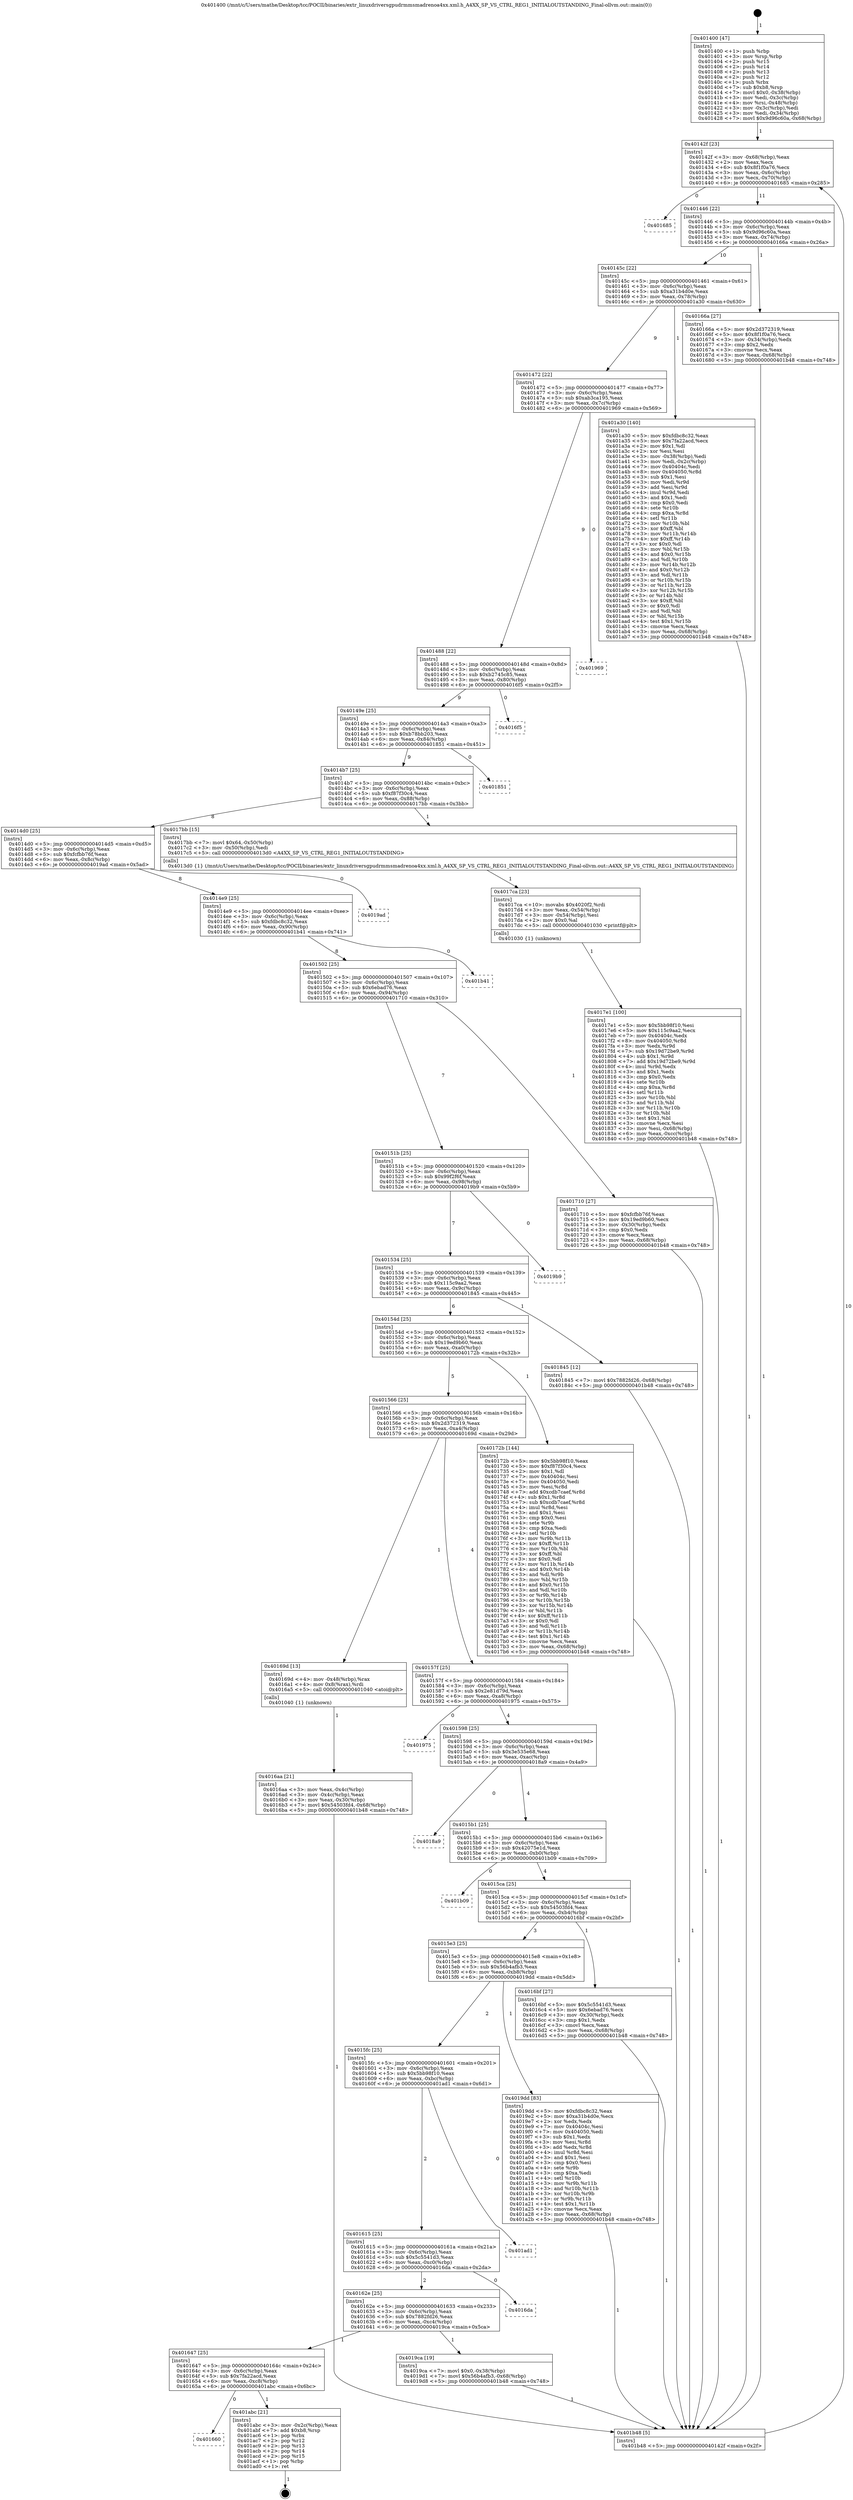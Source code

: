 digraph "0x401400" {
  label = "0x401400 (/mnt/c/Users/mathe/Desktop/tcc/POCII/binaries/extr_linuxdriversgpudrmmsmadrenoa4xx.xml.h_A4XX_SP_VS_CTRL_REG1_INITIALOUTSTANDING_Final-ollvm.out::main(0))"
  labelloc = "t"
  node[shape=record]

  Entry [label="",width=0.3,height=0.3,shape=circle,fillcolor=black,style=filled]
  "0x40142f" [label="{
     0x40142f [23]\l
     | [instrs]\l
     &nbsp;&nbsp;0x40142f \<+3\>: mov -0x68(%rbp),%eax\l
     &nbsp;&nbsp;0x401432 \<+2\>: mov %eax,%ecx\l
     &nbsp;&nbsp;0x401434 \<+6\>: sub $0x8f1f0a76,%ecx\l
     &nbsp;&nbsp;0x40143a \<+3\>: mov %eax,-0x6c(%rbp)\l
     &nbsp;&nbsp;0x40143d \<+3\>: mov %ecx,-0x70(%rbp)\l
     &nbsp;&nbsp;0x401440 \<+6\>: je 0000000000401685 \<main+0x285\>\l
  }"]
  "0x401685" [label="{
     0x401685\l
  }", style=dashed]
  "0x401446" [label="{
     0x401446 [22]\l
     | [instrs]\l
     &nbsp;&nbsp;0x401446 \<+5\>: jmp 000000000040144b \<main+0x4b\>\l
     &nbsp;&nbsp;0x40144b \<+3\>: mov -0x6c(%rbp),%eax\l
     &nbsp;&nbsp;0x40144e \<+5\>: sub $0x9d96c60a,%eax\l
     &nbsp;&nbsp;0x401453 \<+3\>: mov %eax,-0x74(%rbp)\l
     &nbsp;&nbsp;0x401456 \<+6\>: je 000000000040166a \<main+0x26a\>\l
  }"]
  Exit [label="",width=0.3,height=0.3,shape=circle,fillcolor=black,style=filled,peripheries=2]
  "0x40166a" [label="{
     0x40166a [27]\l
     | [instrs]\l
     &nbsp;&nbsp;0x40166a \<+5\>: mov $0x2d372319,%eax\l
     &nbsp;&nbsp;0x40166f \<+5\>: mov $0x8f1f0a76,%ecx\l
     &nbsp;&nbsp;0x401674 \<+3\>: mov -0x34(%rbp),%edx\l
     &nbsp;&nbsp;0x401677 \<+3\>: cmp $0x2,%edx\l
     &nbsp;&nbsp;0x40167a \<+3\>: cmovne %ecx,%eax\l
     &nbsp;&nbsp;0x40167d \<+3\>: mov %eax,-0x68(%rbp)\l
     &nbsp;&nbsp;0x401680 \<+5\>: jmp 0000000000401b48 \<main+0x748\>\l
  }"]
  "0x40145c" [label="{
     0x40145c [22]\l
     | [instrs]\l
     &nbsp;&nbsp;0x40145c \<+5\>: jmp 0000000000401461 \<main+0x61\>\l
     &nbsp;&nbsp;0x401461 \<+3\>: mov -0x6c(%rbp),%eax\l
     &nbsp;&nbsp;0x401464 \<+5\>: sub $0xa31b4d0e,%eax\l
     &nbsp;&nbsp;0x401469 \<+3\>: mov %eax,-0x78(%rbp)\l
     &nbsp;&nbsp;0x40146c \<+6\>: je 0000000000401a30 \<main+0x630\>\l
  }"]
  "0x401b48" [label="{
     0x401b48 [5]\l
     | [instrs]\l
     &nbsp;&nbsp;0x401b48 \<+5\>: jmp 000000000040142f \<main+0x2f\>\l
  }"]
  "0x401400" [label="{
     0x401400 [47]\l
     | [instrs]\l
     &nbsp;&nbsp;0x401400 \<+1\>: push %rbp\l
     &nbsp;&nbsp;0x401401 \<+3\>: mov %rsp,%rbp\l
     &nbsp;&nbsp;0x401404 \<+2\>: push %r15\l
     &nbsp;&nbsp;0x401406 \<+2\>: push %r14\l
     &nbsp;&nbsp;0x401408 \<+2\>: push %r13\l
     &nbsp;&nbsp;0x40140a \<+2\>: push %r12\l
     &nbsp;&nbsp;0x40140c \<+1\>: push %rbx\l
     &nbsp;&nbsp;0x40140d \<+7\>: sub $0xb8,%rsp\l
     &nbsp;&nbsp;0x401414 \<+7\>: movl $0x0,-0x38(%rbp)\l
     &nbsp;&nbsp;0x40141b \<+3\>: mov %edi,-0x3c(%rbp)\l
     &nbsp;&nbsp;0x40141e \<+4\>: mov %rsi,-0x48(%rbp)\l
     &nbsp;&nbsp;0x401422 \<+3\>: mov -0x3c(%rbp),%edi\l
     &nbsp;&nbsp;0x401425 \<+3\>: mov %edi,-0x34(%rbp)\l
     &nbsp;&nbsp;0x401428 \<+7\>: movl $0x9d96c60a,-0x68(%rbp)\l
  }"]
  "0x401660" [label="{
     0x401660\l
  }", style=dashed]
  "0x401a30" [label="{
     0x401a30 [140]\l
     | [instrs]\l
     &nbsp;&nbsp;0x401a30 \<+5\>: mov $0xfdbc8c32,%eax\l
     &nbsp;&nbsp;0x401a35 \<+5\>: mov $0x7fa22acd,%ecx\l
     &nbsp;&nbsp;0x401a3a \<+2\>: mov $0x1,%dl\l
     &nbsp;&nbsp;0x401a3c \<+2\>: xor %esi,%esi\l
     &nbsp;&nbsp;0x401a3e \<+3\>: mov -0x38(%rbp),%edi\l
     &nbsp;&nbsp;0x401a41 \<+3\>: mov %edi,-0x2c(%rbp)\l
     &nbsp;&nbsp;0x401a44 \<+7\>: mov 0x40404c,%edi\l
     &nbsp;&nbsp;0x401a4b \<+8\>: mov 0x404050,%r8d\l
     &nbsp;&nbsp;0x401a53 \<+3\>: sub $0x1,%esi\l
     &nbsp;&nbsp;0x401a56 \<+3\>: mov %edi,%r9d\l
     &nbsp;&nbsp;0x401a59 \<+3\>: add %esi,%r9d\l
     &nbsp;&nbsp;0x401a5c \<+4\>: imul %r9d,%edi\l
     &nbsp;&nbsp;0x401a60 \<+3\>: and $0x1,%edi\l
     &nbsp;&nbsp;0x401a63 \<+3\>: cmp $0x0,%edi\l
     &nbsp;&nbsp;0x401a66 \<+4\>: sete %r10b\l
     &nbsp;&nbsp;0x401a6a \<+4\>: cmp $0xa,%r8d\l
     &nbsp;&nbsp;0x401a6e \<+4\>: setl %r11b\l
     &nbsp;&nbsp;0x401a72 \<+3\>: mov %r10b,%bl\l
     &nbsp;&nbsp;0x401a75 \<+3\>: xor $0xff,%bl\l
     &nbsp;&nbsp;0x401a78 \<+3\>: mov %r11b,%r14b\l
     &nbsp;&nbsp;0x401a7b \<+4\>: xor $0xff,%r14b\l
     &nbsp;&nbsp;0x401a7f \<+3\>: xor $0x0,%dl\l
     &nbsp;&nbsp;0x401a82 \<+3\>: mov %bl,%r15b\l
     &nbsp;&nbsp;0x401a85 \<+4\>: and $0x0,%r15b\l
     &nbsp;&nbsp;0x401a89 \<+3\>: and %dl,%r10b\l
     &nbsp;&nbsp;0x401a8c \<+3\>: mov %r14b,%r12b\l
     &nbsp;&nbsp;0x401a8f \<+4\>: and $0x0,%r12b\l
     &nbsp;&nbsp;0x401a93 \<+3\>: and %dl,%r11b\l
     &nbsp;&nbsp;0x401a96 \<+3\>: or %r10b,%r15b\l
     &nbsp;&nbsp;0x401a99 \<+3\>: or %r11b,%r12b\l
     &nbsp;&nbsp;0x401a9c \<+3\>: xor %r12b,%r15b\l
     &nbsp;&nbsp;0x401a9f \<+3\>: or %r14b,%bl\l
     &nbsp;&nbsp;0x401aa2 \<+3\>: xor $0xff,%bl\l
     &nbsp;&nbsp;0x401aa5 \<+3\>: or $0x0,%dl\l
     &nbsp;&nbsp;0x401aa8 \<+2\>: and %dl,%bl\l
     &nbsp;&nbsp;0x401aaa \<+3\>: or %bl,%r15b\l
     &nbsp;&nbsp;0x401aad \<+4\>: test $0x1,%r15b\l
     &nbsp;&nbsp;0x401ab1 \<+3\>: cmovne %ecx,%eax\l
     &nbsp;&nbsp;0x401ab4 \<+3\>: mov %eax,-0x68(%rbp)\l
     &nbsp;&nbsp;0x401ab7 \<+5\>: jmp 0000000000401b48 \<main+0x748\>\l
  }"]
  "0x401472" [label="{
     0x401472 [22]\l
     | [instrs]\l
     &nbsp;&nbsp;0x401472 \<+5\>: jmp 0000000000401477 \<main+0x77\>\l
     &nbsp;&nbsp;0x401477 \<+3\>: mov -0x6c(%rbp),%eax\l
     &nbsp;&nbsp;0x40147a \<+5\>: sub $0xab3ca195,%eax\l
     &nbsp;&nbsp;0x40147f \<+3\>: mov %eax,-0x7c(%rbp)\l
     &nbsp;&nbsp;0x401482 \<+6\>: je 0000000000401969 \<main+0x569\>\l
  }"]
  "0x401abc" [label="{
     0x401abc [21]\l
     | [instrs]\l
     &nbsp;&nbsp;0x401abc \<+3\>: mov -0x2c(%rbp),%eax\l
     &nbsp;&nbsp;0x401abf \<+7\>: add $0xb8,%rsp\l
     &nbsp;&nbsp;0x401ac6 \<+1\>: pop %rbx\l
     &nbsp;&nbsp;0x401ac7 \<+2\>: pop %r12\l
     &nbsp;&nbsp;0x401ac9 \<+2\>: pop %r13\l
     &nbsp;&nbsp;0x401acb \<+2\>: pop %r14\l
     &nbsp;&nbsp;0x401acd \<+2\>: pop %r15\l
     &nbsp;&nbsp;0x401acf \<+1\>: pop %rbp\l
     &nbsp;&nbsp;0x401ad0 \<+1\>: ret\l
  }"]
  "0x401969" [label="{
     0x401969\l
  }", style=dashed]
  "0x401488" [label="{
     0x401488 [22]\l
     | [instrs]\l
     &nbsp;&nbsp;0x401488 \<+5\>: jmp 000000000040148d \<main+0x8d\>\l
     &nbsp;&nbsp;0x40148d \<+3\>: mov -0x6c(%rbp),%eax\l
     &nbsp;&nbsp;0x401490 \<+5\>: sub $0xb2745c85,%eax\l
     &nbsp;&nbsp;0x401495 \<+3\>: mov %eax,-0x80(%rbp)\l
     &nbsp;&nbsp;0x401498 \<+6\>: je 00000000004016f5 \<main+0x2f5\>\l
  }"]
  "0x401647" [label="{
     0x401647 [25]\l
     | [instrs]\l
     &nbsp;&nbsp;0x401647 \<+5\>: jmp 000000000040164c \<main+0x24c\>\l
     &nbsp;&nbsp;0x40164c \<+3\>: mov -0x6c(%rbp),%eax\l
     &nbsp;&nbsp;0x40164f \<+5\>: sub $0x7fa22acd,%eax\l
     &nbsp;&nbsp;0x401654 \<+6\>: mov %eax,-0xc8(%rbp)\l
     &nbsp;&nbsp;0x40165a \<+6\>: je 0000000000401abc \<main+0x6bc\>\l
  }"]
  "0x4016f5" [label="{
     0x4016f5\l
  }", style=dashed]
  "0x40149e" [label="{
     0x40149e [25]\l
     | [instrs]\l
     &nbsp;&nbsp;0x40149e \<+5\>: jmp 00000000004014a3 \<main+0xa3\>\l
     &nbsp;&nbsp;0x4014a3 \<+3\>: mov -0x6c(%rbp),%eax\l
     &nbsp;&nbsp;0x4014a6 \<+5\>: sub $0xb78bb203,%eax\l
     &nbsp;&nbsp;0x4014ab \<+6\>: mov %eax,-0x84(%rbp)\l
     &nbsp;&nbsp;0x4014b1 \<+6\>: je 0000000000401851 \<main+0x451\>\l
  }"]
  "0x4019ca" [label="{
     0x4019ca [19]\l
     | [instrs]\l
     &nbsp;&nbsp;0x4019ca \<+7\>: movl $0x0,-0x38(%rbp)\l
     &nbsp;&nbsp;0x4019d1 \<+7\>: movl $0x56b4afb3,-0x68(%rbp)\l
     &nbsp;&nbsp;0x4019d8 \<+5\>: jmp 0000000000401b48 \<main+0x748\>\l
  }"]
  "0x401851" [label="{
     0x401851\l
  }", style=dashed]
  "0x4014b7" [label="{
     0x4014b7 [25]\l
     | [instrs]\l
     &nbsp;&nbsp;0x4014b7 \<+5\>: jmp 00000000004014bc \<main+0xbc\>\l
     &nbsp;&nbsp;0x4014bc \<+3\>: mov -0x6c(%rbp),%eax\l
     &nbsp;&nbsp;0x4014bf \<+5\>: sub $0xf87f30c4,%eax\l
     &nbsp;&nbsp;0x4014c4 \<+6\>: mov %eax,-0x88(%rbp)\l
     &nbsp;&nbsp;0x4014ca \<+6\>: je 00000000004017bb \<main+0x3bb\>\l
  }"]
  "0x40162e" [label="{
     0x40162e [25]\l
     | [instrs]\l
     &nbsp;&nbsp;0x40162e \<+5\>: jmp 0000000000401633 \<main+0x233\>\l
     &nbsp;&nbsp;0x401633 \<+3\>: mov -0x6c(%rbp),%eax\l
     &nbsp;&nbsp;0x401636 \<+5\>: sub $0x7882fd26,%eax\l
     &nbsp;&nbsp;0x40163b \<+6\>: mov %eax,-0xc4(%rbp)\l
     &nbsp;&nbsp;0x401641 \<+6\>: je 00000000004019ca \<main+0x5ca\>\l
  }"]
  "0x4017bb" [label="{
     0x4017bb [15]\l
     | [instrs]\l
     &nbsp;&nbsp;0x4017bb \<+7\>: movl $0x64,-0x50(%rbp)\l
     &nbsp;&nbsp;0x4017c2 \<+3\>: mov -0x50(%rbp),%edi\l
     &nbsp;&nbsp;0x4017c5 \<+5\>: call 00000000004013d0 \<A4XX_SP_VS_CTRL_REG1_INITIALOUTSTANDING\>\l
     | [calls]\l
     &nbsp;&nbsp;0x4013d0 \{1\} (/mnt/c/Users/mathe/Desktop/tcc/POCII/binaries/extr_linuxdriversgpudrmmsmadrenoa4xx.xml.h_A4XX_SP_VS_CTRL_REG1_INITIALOUTSTANDING_Final-ollvm.out::A4XX_SP_VS_CTRL_REG1_INITIALOUTSTANDING)\l
  }"]
  "0x4014d0" [label="{
     0x4014d0 [25]\l
     | [instrs]\l
     &nbsp;&nbsp;0x4014d0 \<+5\>: jmp 00000000004014d5 \<main+0xd5\>\l
     &nbsp;&nbsp;0x4014d5 \<+3\>: mov -0x6c(%rbp),%eax\l
     &nbsp;&nbsp;0x4014d8 \<+5\>: sub $0xfcfbb76f,%eax\l
     &nbsp;&nbsp;0x4014dd \<+6\>: mov %eax,-0x8c(%rbp)\l
     &nbsp;&nbsp;0x4014e3 \<+6\>: je 00000000004019ad \<main+0x5ad\>\l
  }"]
  "0x4016da" [label="{
     0x4016da\l
  }", style=dashed]
  "0x4019ad" [label="{
     0x4019ad\l
  }", style=dashed]
  "0x4014e9" [label="{
     0x4014e9 [25]\l
     | [instrs]\l
     &nbsp;&nbsp;0x4014e9 \<+5\>: jmp 00000000004014ee \<main+0xee\>\l
     &nbsp;&nbsp;0x4014ee \<+3\>: mov -0x6c(%rbp),%eax\l
     &nbsp;&nbsp;0x4014f1 \<+5\>: sub $0xfdbc8c32,%eax\l
     &nbsp;&nbsp;0x4014f6 \<+6\>: mov %eax,-0x90(%rbp)\l
     &nbsp;&nbsp;0x4014fc \<+6\>: je 0000000000401b41 \<main+0x741\>\l
  }"]
  "0x401615" [label="{
     0x401615 [25]\l
     | [instrs]\l
     &nbsp;&nbsp;0x401615 \<+5\>: jmp 000000000040161a \<main+0x21a\>\l
     &nbsp;&nbsp;0x40161a \<+3\>: mov -0x6c(%rbp),%eax\l
     &nbsp;&nbsp;0x40161d \<+5\>: sub $0x5c5541d3,%eax\l
     &nbsp;&nbsp;0x401622 \<+6\>: mov %eax,-0xc0(%rbp)\l
     &nbsp;&nbsp;0x401628 \<+6\>: je 00000000004016da \<main+0x2da\>\l
  }"]
  "0x401b41" [label="{
     0x401b41\l
  }", style=dashed]
  "0x401502" [label="{
     0x401502 [25]\l
     | [instrs]\l
     &nbsp;&nbsp;0x401502 \<+5\>: jmp 0000000000401507 \<main+0x107\>\l
     &nbsp;&nbsp;0x401507 \<+3\>: mov -0x6c(%rbp),%eax\l
     &nbsp;&nbsp;0x40150a \<+5\>: sub $0x6ebad76,%eax\l
     &nbsp;&nbsp;0x40150f \<+6\>: mov %eax,-0x94(%rbp)\l
     &nbsp;&nbsp;0x401515 \<+6\>: je 0000000000401710 \<main+0x310\>\l
  }"]
  "0x401ad1" [label="{
     0x401ad1\l
  }", style=dashed]
  "0x401710" [label="{
     0x401710 [27]\l
     | [instrs]\l
     &nbsp;&nbsp;0x401710 \<+5\>: mov $0xfcfbb76f,%eax\l
     &nbsp;&nbsp;0x401715 \<+5\>: mov $0x19ed9b60,%ecx\l
     &nbsp;&nbsp;0x40171a \<+3\>: mov -0x30(%rbp),%edx\l
     &nbsp;&nbsp;0x40171d \<+3\>: cmp $0x0,%edx\l
     &nbsp;&nbsp;0x401720 \<+3\>: cmove %ecx,%eax\l
     &nbsp;&nbsp;0x401723 \<+3\>: mov %eax,-0x68(%rbp)\l
     &nbsp;&nbsp;0x401726 \<+5\>: jmp 0000000000401b48 \<main+0x748\>\l
  }"]
  "0x40151b" [label="{
     0x40151b [25]\l
     | [instrs]\l
     &nbsp;&nbsp;0x40151b \<+5\>: jmp 0000000000401520 \<main+0x120\>\l
     &nbsp;&nbsp;0x401520 \<+3\>: mov -0x6c(%rbp),%eax\l
     &nbsp;&nbsp;0x401523 \<+5\>: sub $0x99f2f6f,%eax\l
     &nbsp;&nbsp;0x401528 \<+6\>: mov %eax,-0x98(%rbp)\l
     &nbsp;&nbsp;0x40152e \<+6\>: je 00000000004019b9 \<main+0x5b9\>\l
  }"]
  "0x4015fc" [label="{
     0x4015fc [25]\l
     | [instrs]\l
     &nbsp;&nbsp;0x4015fc \<+5\>: jmp 0000000000401601 \<main+0x201\>\l
     &nbsp;&nbsp;0x401601 \<+3\>: mov -0x6c(%rbp),%eax\l
     &nbsp;&nbsp;0x401604 \<+5\>: sub $0x5bb98f10,%eax\l
     &nbsp;&nbsp;0x401609 \<+6\>: mov %eax,-0xbc(%rbp)\l
     &nbsp;&nbsp;0x40160f \<+6\>: je 0000000000401ad1 \<main+0x6d1\>\l
  }"]
  "0x4019b9" [label="{
     0x4019b9\l
  }", style=dashed]
  "0x401534" [label="{
     0x401534 [25]\l
     | [instrs]\l
     &nbsp;&nbsp;0x401534 \<+5\>: jmp 0000000000401539 \<main+0x139\>\l
     &nbsp;&nbsp;0x401539 \<+3\>: mov -0x6c(%rbp),%eax\l
     &nbsp;&nbsp;0x40153c \<+5\>: sub $0x115c9aa2,%eax\l
     &nbsp;&nbsp;0x401541 \<+6\>: mov %eax,-0x9c(%rbp)\l
     &nbsp;&nbsp;0x401547 \<+6\>: je 0000000000401845 \<main+0x445\>\l
  }"]
  "0x4019dd" [label="{
     0x4019dd [83]\l
     | [instrs]\l
     &nbsp;&nbsp;0x4019dd \<+5\>: mov $0xfdbc8c32,%eax\l
     &nbsp;&nbsp;0x4019e2 \<+5\>: mov $0xa31b4d0e,%ecx\l
     &nbsp;&nbsp;0x4019e7 \<+2\>: xor %edx,%edx\l
     &nbsp;&nbsp;0x4019e9 \<+7\>: mov 0x40404c,%esi\l
     &nbsp;&nbsp;0x4019f0 \<+7\>: mov 0x404050,%edi\l
     &nbsp;&nbsp;0x4019f7 \<+3\>: sub $0x1,%edx\l
     &nbsp;&nbsp;0x4019fa \<+3\>: mov %esi,%r8d\l
     &nbsp;&nbsp;0x4019fd \<+3\>: add %edx,%r8d\l
     &nbsp;&nbsp;0x401a00 \<+4\>: imul %r8d,%esi\l
     &nbsp;&nbsp;0x401a04 \<+3\>: and $0x1,%esi\l
     &nbsp;&nbsp;0x401a07 \<+3\>: cmp $0x0,%esi\l
     &nbsp;&nbsp;0x401a0a \<+4\>: sete %r9b\l
     &nbsp;&nbsp;0x401a0e \<+3\>: cmp $0xa,%edi\l
     &nbsp;&nbsp;0x401a11 \<+4\>: setl %r10b\l
     &nbsp;&nbsp;0x401a15 \<+3\>: mov %r9b,%r11b\l
     &nbsp;&nbsp;0x401a18 \<+3\>: and %r10b,%r11b\l
     &nbsp;&nbsp;0x401a1b \<+3\>: xor %r10b,%r9b\l
     &nbsp;&nbsp;0x401a1e \<+3\>: or %r9b,%r11b\l
     &nbsp;&nbsp;0x401a21 \<+4\>: test $0x1,%r11b\l
     &nbsp;&nbsp;0x401a25 \<+3\>: cmovne %ecx,%eax\l
     &nbsp;&nbsp;0x401a28 \<+3\>: mov %eax,-0x68(%rbp)\l
     &nbsp;&nbsp;0x401a2b \<+5\>: jmp 0000000000401b48 \<main+0x748\>\l
  }"]
  "0x401845" [label="{
     0x401845 [12]\l
     | [instrs]\l
     &nbsp;&nbsp;0x401845 \<+7\>: movl $0x7882fd26,-0x68(%rbp)\l
     &nbsp;&nbsp;0x40184c \<+5\>: jmp 0000000000401b48 \<main+0x748\>\l
  }"]
  "0x40154d" [label="{
     0x40154d [25]\l
     | [instrs]\l
     &nbsp;&nbsp;0x40154d \<+5\>: jmp 0000000000401552 \<main+0x152\>\l
     &nbsp;&nbsp;0x401552 \<+3\>: mov -0x6c(%rbp),%eax\l
     &nbsp;&nbsp;0x401555 \<+5\>: sub $0x19ed9b60,%eax\l
     &nbsp;&nbsp;0x40155a \<+6\>: mov %eax,-0xa0(%rbp)\l
     &nbsp;&nbsp;0x401560 \<+6\>: je 000000000040172b \<main+0x32b\>\l
  }"]
  "0x4017e1" [label="{
     0x4017e1 [100]\l
     | [instrs]\l
     &nbsp;&nbsp;0x4017e1 \<+5\>: mov $0x5bb98f10,%esi\l
     &nbsp;&nbsp;0x4017e6 \<+5\>: mov $0x115c9aa2,%ecx\l
     &nbsp;&nbsp;0x4017eb \<+7\>: mov 0x40404c,%edx\l
     &nbsp;&nbsp;0x4017f2 \<+8\>: mov 0x404050,%r8d\l
     &nbsp;&nbsp;0x4017fa \<+3\>: mov %edx,%r9d\l
     &nbsp;&nbsp;0x4017fd \<+7\>: sub $0x19d72be9,%r9d\l
     &nbsp;&nbsp;0x401804 \<+4\>: sub $0x1,%r9d\l
     &nbsp;&nbsp;0x401808 \<+7\>: add $0x19d72be9,%r9d\l
     &nbsp;&nbsp;0x40180f \<+4\>: imul %r9d,%edx\l
     &nbsp;&nbsp;0x401813 \<+3\>: and $0x1,%edx\l
     &nbsp;&nbsp;0x401816 \<+3\>: cmp $0x0,%edx\l
     &nbsp;&nbsp;0x401819 \<+4\>: sete %r10b\l
     &nbsp;&nbsp;0x40181d \<+4\>: cmp $0xa,%r8d\l
     &nbsp;&nbsp;0x401821 \<+4\>: setl %r11b\l
     &nbsp;&nbsp;0x401825 \<+3\>: mov %r10b,%bl\l
     &nbsp;&nbsp;0x401828 \<+3\>: and %r11b,%bl\l
     &nbsp;&nbsp;0x40182b \<+3\>: xor %r11b,%r10b\l
     &nbsp;&nbsp;0x40182e \<+3\>: or %r10b,%bl\l
     &nbsp;&nbsp;0x401831 \<+3\>: test $0x1,%bl\l
     &nbsp;&nbsp;0x401834 \<+3\>: cmovne %ecx,%esi\l
     &nbsp;&nbsp;0x401837 \<+3\>: mov %esi,-0x68(%rbp)\l
     &nbsp;&nbsp;0x40183a \<+6\>: mov %eax,-0xcc(%rbp)\l
     &nbsp;&nbsp;0x401840 \<+5\>: jmp 0000000000401b48 \<main+0x748\>\l
  }"]
  "0x40172b" [label="{
     0x40172b [144]\l
     | [instrs]\l
     &nbsp;&nbsp;0x40172b \<+5\>: mov $0x5bb98f10,%eax\l
     &nbsp;&nbsp;0x401730 \<+5\>: mov $0xf87f30c4,%ecx\l
     &nbsp;&nbsp;0x401735 \<+2\>: mov $0x1,%dl\l
     &nbsp;&nbsp;0x401737 \<+7\>: mov 0x40404c,%esi\l
     &nbsp;&nbsp;0x40173e \<+7\>: mov 0x404050,%edi\l
     &nbsp;&nbsp;0x401745 \<+3\>: mov %esi,%r8d\l
     &nbsp;&nbsp;0x401748 \<+7\>: add $0xcdb7caef,%r8d\l
     &nbsp;&nbsp;0x40174f \<+4\>: sub $0x1,%r8d\l
     &nbsp;&nbsp;0x401753 \<+7\>: sub $0xcdb7caef,%r8d\l
     &nbsp;&nbsp;0x40175a \<+4\>: imul %r8d,%esi\l
     &nbsp;&nbsp;0x40175e \<+3\>: and $0x1,%esi\l
     &nbsp;&nbsp;0x401761 \<+3\>: cmp $0x0,%esi\l
     &nbsp;&nbsp;0x401764 \<+4\>: sete %r9b\l
     &nbsp;&nbsp;0x401768 \<+3\>: cmp $0xa,%edi\l
     &nbsp;&nbsp;0x40176b \<+4\>: setl %r10b\l
     &nbsp;&nbsp;0x40176f \<+3\>: mov %r9b,%r11b\l
     &nbsp;&nbsp;0x401772 \<+4\>: xor $0xff,%r11b\l
     &nbsp;&nbsp;0x401776 \<+3\>: mov %r10b,%bl\l
     &nbsp;&nbsp;0x401779 \<+3\>: xor $0xff,%bl\l
     &nbsp;&nbsp;0x40177c \<+3\>: xor $0x0,%dl\l
     &nbsp;&nbsp;0x40177f \<+3\>: mov %r11b,%r14b\l
     &nbsp;&nbsp;0x401782 \<+4\>: and $0x0,%r14b\l
     &nbsp;&nbsp;0x401786 \<+3\>: and %dl,%r9b\l
     &nbsp;&nbsp;0x401789 \<+3\>: mov %bl,%r15b\l
     &nbsp;&nbsp;0x40178c \<+4\>: and $0x0,%r15b\l
     &nbsp;&nbsp;0x401790 \<+3\>: and %dl,%r10b\l
     &nbsp;&nbsp;0x401793 \<+3\>: or %r9b,%r14b\l
     &nbsp;&nbsp;0x401796 \<+3\>: or %r10b,%r15b\l
     &nbsp;&nbsp;0x401799 \<+3\>: xor %r15b,%r14b\l
     &nbsp;&nbsp;0x40179c \<+3\>: or %bl,%r11b\l
     &nbsp;&nbsp;0x40179f \<+4\>: xor $0xff,%r11b\l
     &nbsp;&nbsp;0x4017a3 \<+3\>: or $0x0,%dl\l
     &nbsp;&nbsp;0x4017a6 \<+3\>: and %dl,%r11b\l
     &nbsp;&nbsp;0x4017a9 \<+3\>: or %r11b,%r14b\l
     &nbsp;&nbsp;0x4017ac \<+4\>: test $0x1,%r14b\l
     &nbsp;&nbsp;0x4017b0 \<+3\>: cmovne %ecx,%eax\l
     &nbsp;&nbsp;0x4017b3 \<+3\>: mov %eax,-0x68(%rbp)\l
     &nbsp;&nbsp;0x4017b6 \<+5\>: jmp 0000000000401b48 \<main+0x748\>\l
  }"]
  "0x401566" [label="{
     0x401566 [25]\l
     | [instrs]\l
     &nbsp;&nbsp;0x401566 \<+5\>: jmp 000000000040156b \<main+0x16b\>\l
     &nbsp;&nbsp;0x40156b \<+3\>: mov -0x6c(%rbp),%eax\l
     &nbsp;&nbsp;0x40156e \<+5\>: sub $0x2d372319,%eax\l
     &nbsp;&nbsp;0x401573 \<+6\>: mov %eax,-0xa4(%rbp)\l
     &nbsp;&nbsp;0x401579 \<+6\>: je 000000000040169d \<main+0x29d\>\l
  }"]
  "0x4017ca" [label="{
     0x4017ca [23]\l
     | [instrs]\l
     &nbsp;&nbsp;0x4017ca \<+10\>: movabs $0x4020f2,%rdi\l
     &nbsp;&nbsp;0x4017d4 \<+3\>: mov %eax,-0x54(%rbp)\l
     &nbsp;&nbsp;0x4017d7 \<+3\>: mov -0x54(%rbp),%esi\l
     &nbsp;&nbsp;0x4017da \<+2\>: mov $0x0,%al\l
     &nbsp;&nbsp;0x4017dc \<+5\>: call 0000000000401030 \<printf@plt\>\l
     | [calls]\l
     &nbsp;&nbsp;0x401030 \{1\} (unknown)\l
  }"]
  "0x40169d" [label="{
     0x40169d [13]\l
     | [instrs]\l
     &nbsp;&nbsp;0x40169d \<+4\>: mov -0x48(%rbp),%rax\l
     &nbsp;&nbsp;0x4016a1 \<+4\>: mov 0x8(%rax),%rdi\l
     &nbsp;&nbsp;0x4016a5 \<+5\>: call 0000000000401040 \<atoi@plt\>\l
     | [calls]\l
     &nbsp;&nbsp;0x401040 \{1\} (unknown)\l
  }"]
  "0x40157f" [label="{
     0x40157f [25]\l
     | [instrs]\l
     &nbsp;&nbsp;0x40157f \<+5\>: jmp 0000000000401584 \<main+0x184\>\l
     &nbsp;&nbsp;0x401584 \<+3\>: mov -0x6c(%rbp),%eax\l
     &nbsp;&nbsp;0x401587 \<+5\>: sub $0x2e81d79d,%eax\l
     &nbsp;&nbsp;0x40158c \<+6\>: mov %eax,-0xa8(%rbp)\l
     &nbsp;&nbsp;0x401592 \<+6\>: je 0000000000401975 \<main+0x575\>\l
  }"]
  "0x4016aa" [label="{
     0x4016aa [21]\l
     | [instrs]\l
     &nbsp;&nbsp;0x4016aa \<+3\>: mov %eax,-0x4c(%rbp)\l
     &nbsp;&nbsp;0x4016ad \<+3\>: mov -0x4c(%rbp),%eax\l
     &nbsp;&nbsp;0x4016b0 \<+3\>: mov %eax,-0x30(%rbp)\l
     &nbsp;&nbsp;0x4016b3 \<+7\>: movl $0x54503fd4,-0x68(%rbp)\l
     &nbsp;&nbsp;0x4016ba \<+5\>: jmp 0000000000401b48 \<main+0x748\>\l
  }"]
  "0x4015e3" [label="{
     0x4015e3 [25]\l
     | [instrs]\l
     &nbsp;&nbsp;0x4015e3 \<+5\>: jmp 00000000004015e8 \<main+0x1e8\>\l
     &nbsp;&nbsp;0x4015e8 \<+3\>: mov -0x6c(%rbp),%eax\l
     &nbsp;&nbsp;0x4015eb \<+5\>: sub $0x56b4afb3,%eax\l
     &nbsp;&nbsp;0x4015f0 \<+6\>: mov %eax,-0xb8(%rbp)\l
     &nbsp;&nbsp;0x4015f6 \<+6\>: je 00000000004019dd \<main+0x5dd\>\l
  }"]
  "0x401975" [label="{
     0x401975\l
  }", style=dashed]
  "0x401598" [label="{
     0x401598 [25]\l
     | [instrs]\l
     &nbsp;&nbsp;0x401598 \<+5\>: jmp 000000000040159d \<main+0x19d\>\l
     &nbsp;&nbsp;0x40159d \<+3\>: mov -0x6c(%rbp),%eax\l
     &nbsp;&nbsp;0x4015a0 \<+5\>: sub $0x3e535e68,%eax\l
     &nbsp;&nbsp;0x4015a5 \<+6\>: mov %eax,-0xac(%rbp)\l
     &nbsp;&nbsp;0x4015ab \<+6\>: je 00000000004018a9 \<main+0x4a9\>\l
  }"]
  "0x4016bf" [label="{
     0x4016bf [27]\l
     | [instrs]\l
     &nbsp;&nbsp;0x4016bf \<+5\>: mov $0x5c5541d3,%eax\l
     &nbsp;&nbsp;0x4016c4 \<+5\>: mov $0x6ebad76,%ecx\l
     &nbsp;&nbsp;0x4016c9 \<+3\>: mov -0x30(%rbp),%edx\l
     &nbsp;&nbsp;0x4016cc \<+3\>: cmp $0x1,%edx\l
     &nbsp;&nbsp;0x4016cf \<+3\>: cmovl %ecx,%eax\l
     &nbsp;&nbsp;0x4016d2 \<+3\>: mov %eax,-0x68(%rbp)\l
     &nbsp;&nbsp;0x4016d5 \<+5\>: jmp 0000000000401b48 \<main+0x748\>\l
  }"]
  "0x4018a9" [label="{
     0x4018a9\l
  }", style=dashed]
  "0x4015b1" [label="{
     0x4015b1 [25]\l
     | [instrs]\l
     &nbsp;&nbsp;0x4015b1 \<+5\>: jmp 00000000004015b6 \<main+0x1b6\>\l
     &nbsp;&nbsp;0x4015b6 \<+3\>: mov -0x6c(%rbp),%eax\l
     &nbsp;&nbsp;0x4015b9 \<+5\>: sub $0x42075e1d,%eax\l
     &nbsp;&nbsp;0x4015be \<+6\>: mov %eax,-0xb0(%rbp)\l
     &nbsp;&nbsp;0x4015c4 \<+6\>: je 0000000000401b09 \<main+0x709\>\l
  }"]
  "0x4015ca" [label="{
     0x4015ca [25]\l
     | [instrs]\l
     &nbsp;&nbsp;0x4015ca \<+5\>: jmp 00000000004015cf \<main+0x1cf\>\l
     &nbsp;&nbsp;0x4015cf \<+3\>: mov -0x6c(%rbp),%eax\l
     &nbsp;&nbsp;0x4015d2 \<+5\>: sub $0x54503fd4,%eax\l
     &nbsp;&nbsp;0x4015d7 \<+6\>: mov %eax,-0xb4(%rbp)\l
     &nbsp;&nbsp;0x4015dd \<+6\>: je 00000000004016bf \<main+0x2bf\>\l
  }"]
  "0x401b09" [label="{
     0x401b09\l
  }", style=dashed]
  Entry -> "0x401400" [label=" 1"]
  "0x40142f" -> "0x401685" [label=" 0"]
  "0x40142f" -> "0x401446" [label=" 11"]
  "0x401abc" -> Exit [label=" 1"]
  "0x401446" -> "0x40166a" [label=" 1"]
  "0x401446" -> "0x40145c" [label=" 10"]
  "0x40166a" -> "0x401b48" [label=" 1"]
  "0x401400" -> "0x40142f" [label=" 1"]
  "0x401b48" -> "0x40142f" [label=" 10"]
  "0x401647" -> "0x401660" [label=" 0"]
  "0x40145c" -> "0x401a30" [label=" 1"]
  "0x40145c" -> "0x401472" [label=" 9"]
  "0x401647" -> "0x401abc" [label=" 1"]
  "0x401472" -> "0x401969" [label=" 0"]
  "0x401472" -> "0x401488" [label=" 9"]
  "0x401a30" -> "0x401b48" [label=" 1"]
  "0x401488" -> "0x4016f5" [label=" 0"]
  "0x401488" -> "0x40149e" [label=" 9"]
  "0x4019dd" -> "0x401b48" [label=" 1"]
  "0x40149e" -> "0x401851" [label=" 0"]
  "0x40149e" -> "0x4014b7" [label=" 9"]
  "0x4019ca" -> "0x401b48" [label=" 1"]
  "0x4014b7" -> "0x4017bb" [label=" 1"]
  "0x4014b7" -> "0x4014d0" [label=" 8"]
  "0x40162e" -> "0x4019ca" [label=" 1"]
  "0x4014d0" -> "0x4019ad" [label=" 0"]
  "0x4014d0" -> "0x4014e9" [label=" 8"]
  "0x40162e" -> "0x401647" [label=" 1"]
  "0x4014e9" -> "0x401b41" [label=" 0"]
  "0x4014e9" -> "0x401502" [label=" 8"]
  "0x401615" -> "0x4016da" [label=" 0"]
  "0x401502" -> "0x401710" [label=" 1"]
  "0x401502" -> "0x40151b" [label=" 7"]
  "0x401615" -> "0x40162e" [label=" 2"]
  "0x40151b" -> "0x4019b9" [label=" 0"]
  "0x40151b" -> "0x401534" [label=" 7"]
  "0x4015fc" -> "0x401ad1" [label=" 0"]
  "0x401534" -> "0x401845" [label=" 1"]
  "0x401534" -> "0x40154d" [label=" 6"]
  "0x4015fc" -> "0x401615" [label=" 2"]
  "0x40154d" -> "0x40172b" [label=" 1"]
  "0x40154d" -> "0x401566" [label=" 5"]
  "0x4015e3" -> "0x4019dd" [label=" 1"]
  "0x401566" -> "0x40169d" [label=" 1"]
  "0x401566" -> "0x40157f" [label=" 4"]
  "0x40169d" -> "0x4016aa" [label=" 1"]
  "0x4016aa" -> "0x401b48" [label=" 1"]
  "0x4015e3" -> "0x4015fc" [label=" 2"]
  "0x40157f" -> "0x401975" [label=" 0"]
  "0x40157f" -> "0x401598" [label=" 4"]
  "0x401845" -> "0x401b48" [label=" 1"]
  "0x401598" -> "0x4018a9" [label=" 0"]
  "0x401598" -> "0x4015b1" [label=" 4"]
  "0x4017e1" -> "0x401b48" [label=" 1"]
  "0x4015b1" -> "0x401b09" [label=" 0"]
  "0x4015b1" -> "0x4015ca" [label=" 4"]
  "0x4017ca" -> "0x4017e1" [label=" 1"]
  "0x4015ca" -> "0x4016bf" [label=" 1"]
  "0x4015ca" -> "0x4015e3" [label=" 3"]
  "0x4016bf" -> "0x401b48" [label=" 1"]
  "0x401710" -> "0x401b48" [label=" 1"]
  "0x40172b" -> "0x401b48" [label=" 1"]
  "0x4017bb" -> "0x4017ca" [label=" 1"]
}
